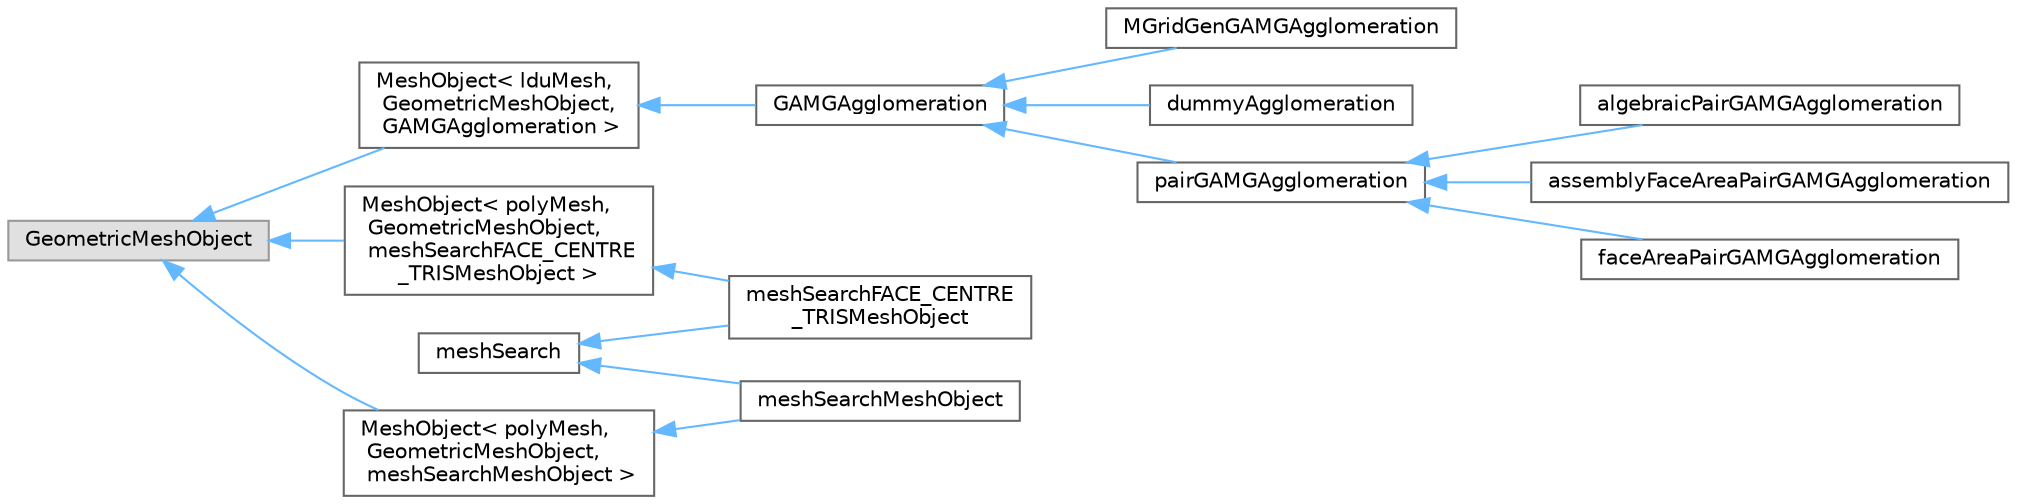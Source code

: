 digraph "Graphical Class Hierarchy"
{
 // LATEX_PDF_SIZE
  bgcolor="transparent";
  edge [fontname=Helvetica,fontsize=10,labelfontname=Helvetica,labelfontsize=10];
  node [fontname=Helvetica,fontsize=10,shape=box,height=0.2,width=0.4];
  rankdir="LR";
  Node0 [id="Node000000",label="GeometricMeshObject",height=0.2,width=0.4,color="grey60", fillcolor="#E0E0E0", style="filled",tooltip=" "];
  Node0 -> Node1 [id="edge4738_Node000000_Node000001",dir="back",color="steelblue1",style="solid",tooltip=" "];
  Node1 [id="Node000001",label="MeshObject\< lduMesh,\l GeometricMeshObject,\l GAMGAgglomeration \>",height=0.2,width=0.4,color="grey40", fillcolor="white", style="filled",URL="$classFoam_1_1MeshObject.html",tooltip=" "];
  Node1 -> Node2 [id="edge4739_Node000001_Node000002",dir="back",color="steelblue1",style="solid",tooltip=" "];
  Node2 [id="Node000002",label="GAMGAgglomeration",height=0.2,width=0.4,color="grey40", fillcolor="white", style="filled",URL="$classFoam_1_1GAMGAgglomeration.html",tooltip="Geometric agglomerated algebraic multigrid agglomeration class."];
  Node2 -> Node3 [id="edge4740_Node000002_Node000003",dir="back",color="steelblue1",style="solid",tooltip=" "];
  Node3 [id="Node000003",label="MGridGenGAMGAgglomeration",height=0.2,width=0.4,color="grey40", fillcolor="white", style="filled",URL="$classFoam_1_1MGridGenGAMGAgglomeration.html",tooltip="Agglomerate using the MGridGen algorithm."];
  Node2 -> Node4 [id="edge4741_Node000002_Node000004",dir="back",color="steelblue1",style="solid",tooltip=" "];
  Node4 [id="Node000004",label="dummyAgglomeration",height=0.2,width=0.4,color="grey40", fillcolor="white", style="filled",URL="$classFoam_1_1dummyAgglomeration.html",tooltip="Agglomerate without combining cells. Used for testing."];
  Node2 -> Node5 [id="edge4742_Node000002_Node000005",dir="back",color="steelblue1",style="solid",tooltip=" "];
  Node5 [id="Node000005",label="pairGAMGAgglomeration",height=0.2,width=0.4,color="grey40", fillcolor="white", style="filled",URL="$classFoam_1_1pairGAMGAgglomeration.html",tooltip="Agglomerate using the pair algorithm."];
  Node5 -> Node6 [id="edge4743_Node000005_Node000006",dir="back",color="steelblue1",style="solid",tooltip=" "];
  Node6 [id="Node000006",label="algebraicPairGAMGAgglomeration",height=0.2,width=0.4,color="grey40", fillcolor="white", style="filled",URL="$classFoam_1_1algebraicPairGAMGAgglomeration.html",tooltip="Agglomerate using the pair algorithm."];
  Node5 -> Node7 [id="edge4744_Node000005_Node000007",dir="back",color="steelblue1",style="solid",tooltip=" "];
  Node7 [id="Node000007",label="assemblyFaceAreaPairGAMGAgglomeration",height=0.2,width=0.4,color="grey40", fillcolor="white", style="filled",URL="$classFoam_1_1assemblyFaceAreaPairGAMGAgglomeration.html",tooltip="Agglomerate using the pair algorithm."];
  Node5 -> Node8 [id="edge4745_Node000005_Node000008",dir="back",color="steelblue1",style="solid",tooltip=" "];
  Node8 [id="Node000008",label="faceAreaPairGAMGAgglomeration",height=0.2,width=0.4,color="grey40", fillcolor="white", style="filled",URL="$classFoam_1_1faceAreaPairGAMGAgglomeration.html",tooltip="Agglomerate using the pair algorithm."];
  Node0 -> Node9 [id="edge4746_Node000000_Node000009",dir="back",color="steelblue1",style="solid",tooltip=" "];
  Node9 [id="Node000009",label="MeshObject\< polyMesh,\l GeometricMeshObject,\l meshSearchFACE_CENTRE\l_TRISMeshObject \>",height=0.2,width=0.4,color="grey40", fillcolor="white", style="filled",URL="$classFoam_1_1MeshObject.html",tooltip=" "];
  Node9 -> Node10 [id="edge4747_Node000009_Node000010",dir="back",color="steelblue1",style="solid",tooltip=" "];
  Node10 [id="Node000010",label="meshSearchFACE_CENTRE\l_TRISMeshObject",height=0.2,width=0.4,color="grey40", fillcolor="white", style="filled",URL="$classFoam_1_1meshSearchFACE__CENTRE__TRISMeshObject.html",tooltip="MeshObject wrapper around meshSearch(mesh,  polyMesh::FACE_CENTRE_TRIS)."];
  Node0 -> Node13 [id="edge4748_Node000000_Node000013",dir="back",color="steelblue1",style="solid",tooltip=" "];
  Node13 [id="Node000013",label="MeshObject\< polyMesh,\l GeometricMeshObject,\l meshSearchMeshObject \>",height=0.2,width=0.4,color="grey40", fillcolor="white", style="filled",URL="$classFoam_1_1MeshObject.html",tooltip=" "];
  Node13 -> Node12 [id="edge4749_Node000013_Node000012",dir="back",color="steelblue1",style="solid",tooltip=" "];
  Node12 [id="Node000012",label="meshSearchMeshObject",height=0.2,width=0.4,color="grey40", fillcolor="white", style="filled",URL="$classFoam_1_1meshSearchMeshObject.html",tooltip="MeshObject wrapper around meshSearch(mesh)."];
  Node11 [id="Node000011",label="meshSearch",height=0.2,width=0.4,color="grey40", fillcolor="white", style="filled",URL="$classFoam_1_1meshSearch.html",tooltip="Various (local, not parallel) searches on polyMesh; uses (demand driven) octree to search."];
  Node11 -> Node10 [id="edge4750_Node000011_Node000010",dir="back",color="steelblue1",style="solid",tooltip=" "];
  Node11 -> Node12 [id="edge4751_Node000011_Node000012",dir="back",color="steelblue1",style="solid",tooltip=" "];
}
